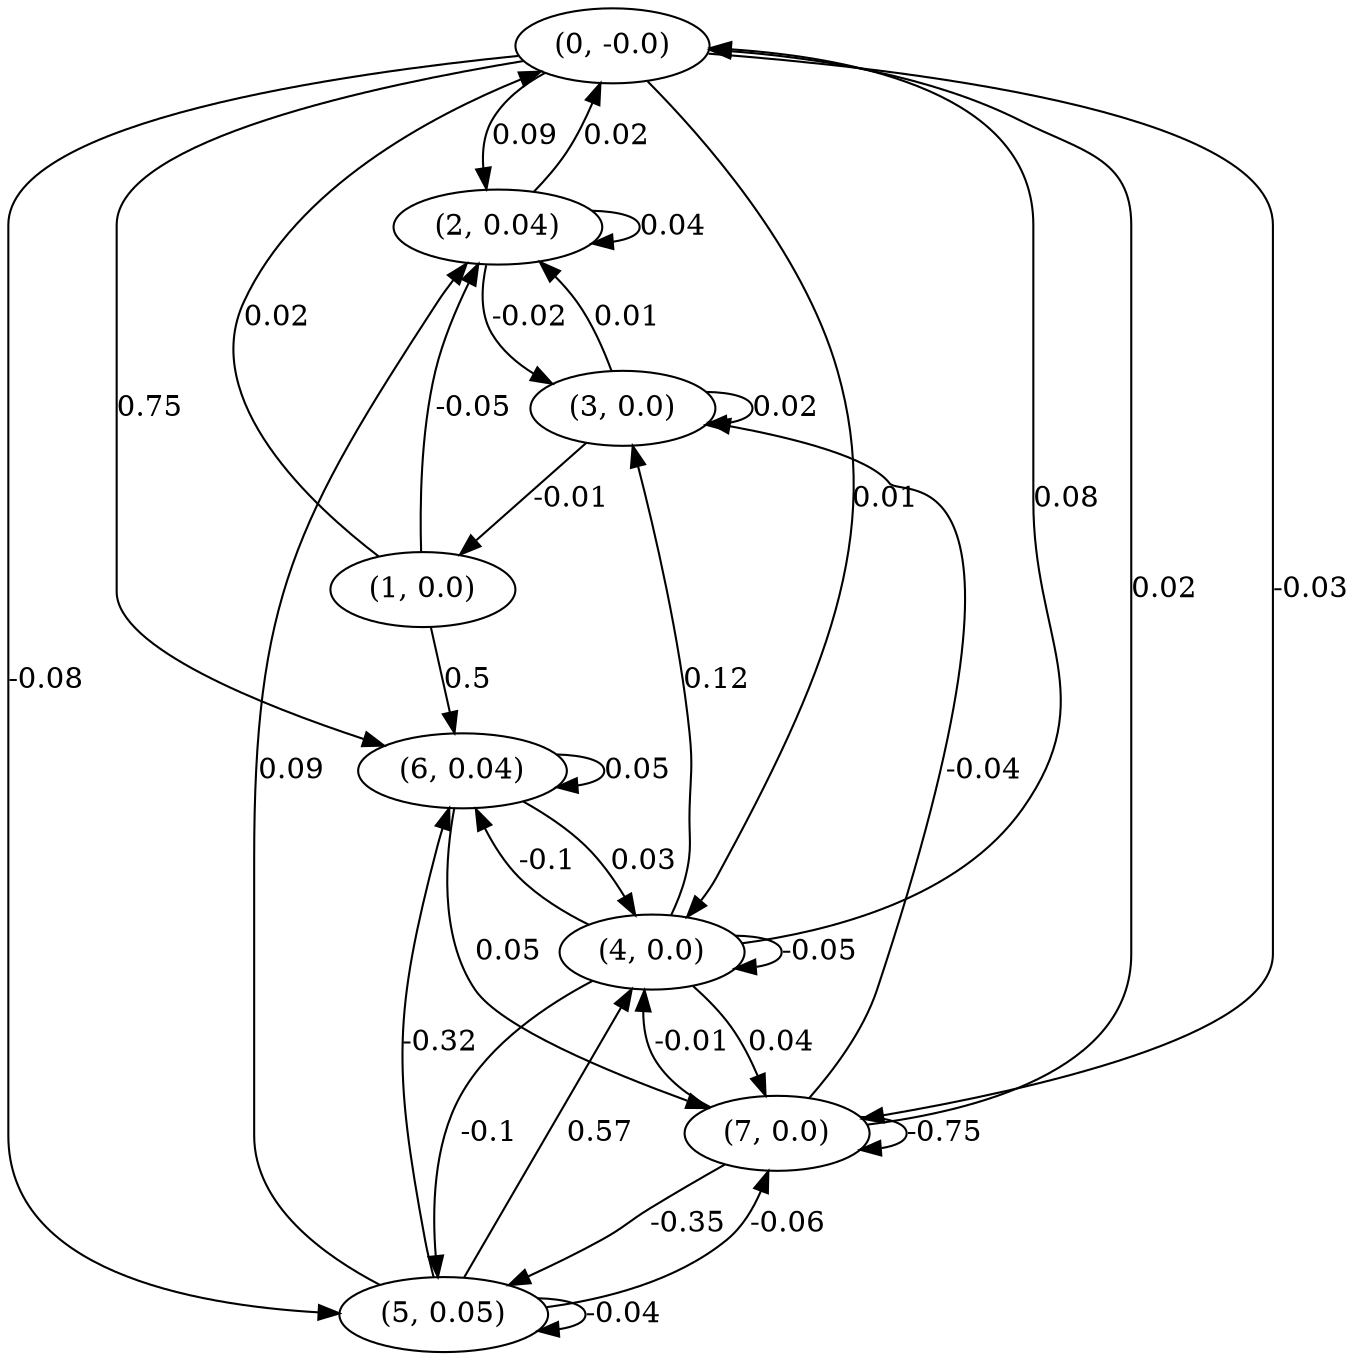 digraph {
    0 [ label = "(0, -0.0)" ]
    1 [ label = "(1, 0.0)" ]
    2 [ label = "(2, 0.04)" ]
    3 [ label = "(3, 0.0)" ]
    4 [ label = "(4, 0.0)" ]
    5 [ label = "(5, 0.05)" ]
    6 [ label = "(6, 0.04)" ]
    7 [ label = "(7, 0.0)" ]
    2 -> 2 [ label = "0.04" ]
    3 -> 3 [ label = "0.02" ]
    4 -> 4 [ label = "-0.05" ]
    5 -> 5 [ label = "-0.04" ]
    6 -> 6 [ label = "0.05" ]
    7 -> 7 [ label = "-0.75" ]
    1 -> 0 [ label = "0.02" ]
    2 -> 0 [ label = "0.02" ]
    4 -> 0 [ label = "0.08" ]
    7 -> 0 [ label = "0.02" ]
    3 -> 1 [ label = "-0.01" ]
    0 -> 2 [ label = "0.09" ]
    1 -> 2 [ label = "-0.05" ]
    3 -> 2 [ label = "0.01" ]
    5 -> 2 [ label = "0.09" ]
    2 -> 3 [ label = "-0.02" ]
    4 -> 3 [ label = "0.12" ]
    7 -> 3 [ label = "-0.04" ]
    0 -> 4 [ label = "0.01" ]
    5 -> 4 [ label = "0.57" ]
    6 -> 4 [ label = "0.03" ]
    7 -> 4 [ label = "-0.01" ]
    0 -> 5 [ label = "-0.08" ]
    4 -> 5 [ label = "-0.1" ]
    7 -> 5 [ label = "-0.35" ]
    0 -> 6 [ label = "0.75" ]
    1 -> 6 [ label = "0.5" ]
    4 -> 6 [ label = "-0.1" ]
    5 -> 6 [ label = "-0.32" ]
    0 -> 7 [ label = "-0.03" ]
    4 -> 7 [ label = "0.04" ]
    5 -> 7 [ label = "-0.06" ]
    6 -> 7 [ label = "0.05" ]
}

